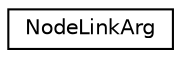 digraph G
{
  edge [fontname="Helvetica",fontsize="10",labelfontname="Helvetica",labelfontsize="10"];
  node [fontname="Helvetica",fontsize="10",shape=record];
  rankdir=LR;
  Node1 [label="NodeLinkArg",height=0.2,width=0.4,color="black", fillcolor="white", style="filled",URL="$de/ddd/structNodeLinkArg.html"];
}
